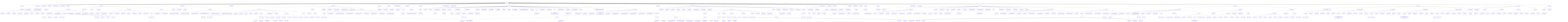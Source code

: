 flowchart TB
classDef dir fill:#eef,stroke:#99c,stroke-width:1px;
d__["vTOC/"]:::dir
d__codex[".codex/"]:::dir
d__codex_commands["commands/"]:::dir
f__codex_commands_analyze_md["analyze.md"]
f__codex_commands_checklist_md["checklist.md"]
f__codex_commands_clarify_md["clarify.md"]
f__codex_commands_constitution_md["constitution.md"]
f__codex_commands_implement_md["implement.md"]
f__codex_commands_plan_md["plan.md"]
f__codex_commands_specify_md["specify.md"]
f__codex_commands_tasks_md["tasks.md"]
d__devcontainer[".devcontainer/"]:::dir
f__devcontainer_devcontainer_json["devcontainer.json"]
f__devcontainer_docker_compose_devcontainer_yml["docker-compose.devcontainer.yml"]
f__devcontainer_Dockerfile["Dockerfile"]
f__env_example[".env.example"]
f__gitignore[".gitignore"]
f__markmapignore[".markmapignore"]
f__mermaidignore[".mermaidignore"]
d__specify[".specify/"]:::dir
d__specify_templates["templates/"]:::dir
f__specify_templates_agent_file_template_md["agent-file-template.md"]
f__specify_templates_checklist_template_md["checklist-template.md"]
d__specify_templates_commands["commands/"]:::dir
f__specify_templates_commands_analyze_md["analyze.md"]
f__specify_templates_commands_checklist_md["checklist.md"]
f__specify_templates_commands_clarify_md["clarify.md"]
f__specify_templates_commands_constitution_md["constitution.md"]
f__specify_templates_commands_implement_md["implement.md"]
f__specify_templates_commands_plan_md["plan.md"]
f__specify_templates_commands_specify_md["specify.md"]
f__specify_templates_commands_tasks_md["tasks.md"]
f__specify_templates_plan_template_md["plan-template.md"]
f__specify_templates_spec_template_md["spec-template.md"]
f__specify_templates_tasks_template_md["tasks-template.md"]
d_agents["agents/"]:::dir
f_agents___init___py["__init__.py"]
d_agents_config["config/"]:::dir
f_agents_config_agentkit_yml["agentkit.yml"]
d_agents_playbooks["playbooks/"]:::dir
f_agents_playbooks___init___py["__init__.py"]
f_agents_playbooks_timeline_summary_py["timeline_summary.py"]
d_agents_scraper["scraper/"]:::dir
f_agents_scraper___init___py["__init__.py"]
f_agents_scraper_adsb_proxy_py["adsb_proxy.py"]
f_agents_scraper_config_yaml["config.yaml"]
f_agents_scraper_Dockerfile["Dockerfile"]
f_agents_scraper_gps_parser_py["gps_parser.py"]
f_agents_scraper_main_py["main.py"]
f_agents_scraper_requirements_txt["requirements.txt"]
d_agents_tests["tests/"]:::dir
d_agents_tests_data["data/"]:::dir
f_agents_tests_data_sample_nmea_txt["sample_nmea.txt"]
f_agents_tests_test_adsb_proxy_py["test_adsb_proxy.py"]
f_agents_tests_test_gps_parser_py["test_gps_parser.py"]
f_agents_tests_test_timeline_summary_playbook_py["test_timeline_summary_playbook.py"]
d_alembic["alembic/"]:::dir
f_alembic_env_py["env.py"]
f_alembic_script_py_mako["script.py.mako"]
d_alembic_supabase["supabase/"]:::dir
f_alembic_supabase_0001_create_telemetry_tables_sql["0001_create_telemetry_tables.sql"]
d_alembic_versions["versions/"]:::dir
f_alembic_versions_20240120_0001_initial_py["20240120_0001_initial.py"]
f_alembic_versions_20240210_0002_agent_actions_py["20240210_0002_agent_actions.py"]
f_alembic_versions_20240210_0002_station_models_py["20240210_0002_station_models.py"]
f_alembic_versions_20240418_0001_agent_action_context_py["20240418_0001_agent_action_context.py"]
f_alembic_ini["alembic.ini"]
d_backend["backend/"]:::dir
d_backend_app["app/"]:::dir
f_backend_app___init___py["__init__.py"]
f_backend_app_config_py["config.py"]
f_backend_app_db_py["db.py"]
f_backend_app_main_py["main.py"]
f_backend_app_models_py["models.py"]
d_backend_app_routers["routers/"]:::dir
f_backend_app_routers___init___py["__init__.py"]
f_backend_app_routers_agent_actions_py["agent_actions.py"]
f_backend_app_routers_hardware_py["hardware.py"]
d_backend_app_routers_stations["stations/"]:::dir
f_backend_app_routers_stations___init___py["__init__.py"]
f_backend_app_routers_stations_agentkit_py["agentkit.py"]
f_backend_app_routers_stations_dashboard_py["dashboard.py"]
f_backend_app_routers_stations_tasks_py["tasks.py"]
f_backend_app_routers_stations_timeline_py["timeline.py"]
f_backend_app_routers_telemetry_py["telemetry.py"]
f_backend_app_schema_mixins_py["schema_mixins.py"]
f_backend_app_schemas_py["schemas.py"]
d_backend_app_services["services/"]:::dir
f_backend_app_services___init___py["__init__.py"]
f_backend_app_services_agentkit_py["agentkit.py"]
d_backend_app_services_hardware["hardware/"]:::dir
f_backend_app_services_hardware___init___py["__init__.py"]
f_backend_app_services_hardware_manager_py["manager.py"]
f_backend_app_services_supabase_py["supabase.py"]
d_backend_app_utils["utils/"]:::dir
f_backend_app_utils___init___py["__init__.py"]
f_backend_app_utils_stations_py["stations.py"]
d_backend_chatkit["chatkit/"]:::dir
f_backend_chatkit___init___py["__init__.py"]
d_backend_chatkit_actions["actions/"]:::dir
f_backend_chatkit_actions___init___py["__init__.py"]
f_backend_chatkit_actions_hardware_py["hardware.py"]
f_backend_Dockerfile["Dockerfile"]
f_backend_README_md["README.md"]
f_backend_requirements_dev_txt["requirements.dev.txt"]
f_backend_requirements_runtime_txt["requirements.runtime.txt"]
f_backend_requirements_txt["requirements.txt"]
d_backend_tests["tests/"]:::dir
d_backend_tests_stations["stations/"]:::dir
f_backend_tests_stations_test_timeline_py["test_timeline.py"]
f_backend_tests_test_agent_actions_py["test_agent_actions.py"]
f_backend_tests_test_chatkit_hardware_actions_py["test_chatkit_hardware_actions.py"]
f_backend_tests_test_hardware_manager_py["test_hardware_manager.py"]
f_backend_tests_test_hardware_routes_py["test_hardware_routes.py"]
f_backend_tests_test_schemas_py["test_schemas.py"]
f_backend_tests_test_station_agentkit_py["test_station_agentkit.py"]
f_backend_tests_test_station_utils_py["test_station_utils.py"]
f_backend_tests_test_supabase_repository_py["test_supabase_repository.py"]
d_backlog["backlog/"]:::dir
f_backlog_backlog_yaml["backlog.yaml"]
d_codex["codex/"]:::dir
f_codex_backlog_json["backlog.json"]
f_codex_README_md["README.md"]
f_CONTRIBUTING_md["CONTRIBUTING.md"]
d_database["database/"]:::dir
f_database__env_example[".env.example"]
d_database_init["init/"]:::dir
f_database_init_01_init_sh["01-init.sh"]
d_database_migrations["migrations/"]:::dir
f_database_migrations_20240310_0003_extended_telemetry_py["20240310_0003_extended_telemetry.py"]
d_deploy["deploy/"]:::dir
d_deploy_udev["udev/"]:::dir
f_deploy_udev_99_vtoc_rules["99-vtoc.rules"]
f_docker_compose_yml["docker-compose.yml"]
f_docker_stack_yml["docker-stack.yml"]
d_docs["docs/"]:::dir
f_docs_ADSB_md["ADSB.md"]
f_docs_API_md["API.md"]
f_docs_ARCHITECTURE_md["ARCHITECTURE.md"]
f_docs_backlog_md["backlog.md"]
d_docs_branches["branches/"]:::dir
f_docs_branches_live_md["live.md"]
f_docs_branches_main_md["main.md"]
f_docs_branches_prod_md["prod.md"]
f_docs_CHANGELOG_md["CHANGELOG.md"]
d_docs_communications["communications/"]:::dir
f_docs_communications_live_branch_md["live-branch.md"]
d_docs_communications_prod_branch["prod-branch/"]:::dir
f_docs_communications_prod_branch_README_md["README.md"]
f_docs_communications_spec_kit_rollout_md["spec-kit-rollout.md"]
d_docs_deployment["deployment/"]:::dir
f_docs_deployment_raspberry_pi_md["raspberry-pi.md"]
f_docs_DEPLOYMENT_md["DEPLOYMENT.md"]
f_docs_development_md["development.md"]
f_docs_DIAGRAMS_md["DIAGRAMS.md"]
f_docs_GPS_md["GPS.md"]
f_docs_H4M_md["H4M.md"]
f_docs_HARDWARE_md["HARDWARE.md"]
f_docs_IMPLEMENTATION_SUMMARY_md["IMPLEMENTATION_SUMMARY.md"]
f_docs_index_md["index.md"]
d_docs_live["live/"]:::dir
f_docs_live_README_md["README.md"]
f_docs_QUICKSTART_md["QUICKSTART.md"]
f_docs_requirements_txt["requirements.txt"]
d_docs_rfc["rfc/"]:::dir
f_docs_rfc_RFC_000X_hw_onboarding_md["RFC-000X-hw-onboarding.md"]
f_docs_secret_management_md["secret-management.md"]
f_docs_SETUP_md["SETUP.md"]
f_docs_spec_kit_migration_md["spec-kit-migration.md"]
d_docs_tasks["tasks/"]:::dir
f_docs_tasks_bot_integrations_md["bot-integrations.md"]
f_docs_tasks_mcp_integration_md["mcp-integration.md"]
f_docs_tasks_README_md["README.md"]
f_docs_TELEMETRY_CONNECTORS_md["TELEMETRY_CONNECTORS.md"]
d_docs_workflows["workflows/"]:::dir
f_docs_workflows_build_image_live_md["build-image-live.md"]
f_docs_workflows_main_discussion_summary_md["main-discussion-summary.md"]
f_docs_workflows_prod_to_live_md["prod-to-live.md"]
f_docs_workflows_project_backlog_plan_md["project-backlog-plan.md"]
f_docs_workflows_project_done_discussion_md["project-done-discussion.md"]
f_docs_workflows_project_ready_execute_md["project-ready-execute.md"]
f_docs_workflows_publish_containers_md["publish-containers.md"]
f_docs_workflows_spec_kit_integration_md["spec-kit-integration.md"]
f_fly_toml["fly.toml"]
d_frontend["frontend/"]:::dir
f_frontend__env_example[".env.example"]
f_frontend__eslintrc_cjs[".eslintrc.cjs"]
f_frontend_Dockerfile["Dockerfile"]
f_frontend_index_html["index.html"]
f_frontend_nginx_conf["nginx.conf"]
f_frontend_package_json["package.json"]
f_frontend_playwright_config_ts["playwright.config.ts"]
f_frontend_pnpm_lock_yaml["pnpm-lock.yaml"]
f_frontend_README_md["README.md"]
d_frontend_src["src/"]:::dir
d_frontend_src_components["components/"]:::dir
d_frontend_src_components_chatkit["chatkit/"]:::dir
f_frontend_src_components_chatkit_ChatKitWidget_test_tsx["ChatKitWidget.test.tsx"]
f_frontend_src_components_chatkit_ChatKitWidget_tsx["ChatKitWidget.tsx"]
d_frontend_src_components_setup["setup/"]:::dir
f_frontend_src_components_setup_SetupWizard_tsx["SetupWizard.tsx"]
d_frontend_src_components_telemetry["telemetry/"]:::dir
d_frontend_src_components_telemetry___snapshots__["__snapshots__/"]:::dir
f_frontend_src_components_telemetry_MockTelemetryOverlay_tsx["MockTelemetryOverlay.tsx"]
f_frontend_src_components_telemetry_StationTimelinePanel_test_tsx["StationTimelinePanel.test.tsx"]
f_frontend_src_components_telemetry_StationTimelinePanel_tsx["StationTimelinePanel.tsx"]
d_frontend_src_features["features/"]:::dir
d_frontend_src_features_setup["setup/"]:::dir
f_frontend_src_features_setup_SetupWizard_test_tsx["SetupWizard.test.tsx"]
f_frontend_src_features_setup_SetupWizard_tsx["SetupWizard.tsx"]
f_frontend_src_features_setup_types_ts["types.ts"]
d_frontend_src_lib["lib/"]:::dir
d_frontend_src_lib_chatkit["chatkit/"]:::dir
f_frontend_src_lib_chatkit_client_test_ts["client.test.ts"]
f_frontend_src_lib_chatkit_client_ts["client.ts"]
f_frontend_src_main_tsx["main.tsx"]
d_frontend_src_pages["pages/"]:::dir
f_frontend_src_pages_App_tsx["App.tsx"]
f_frontend_src_pages_Map_test_tsx["Map.test.tsx"]
f_frontend_src_pages_Map_tsx["Map.tsx"]
d_frontend_src_pages_stations["stations/"]:::dir
f_frontend_src_pages_stations_TOCS1_tsx["TOCS1.tsx"]
f_frontend_src_pages_stations_TOCS2_tsx["TOCS2.tsx"]
f_frontend_src_pages_stations_TOCS3_tsx["TOCS3.tsx"]
f_frontend_src_pages_stations_TOCS4_tsx["TOCS4.tsx"]
f_frontend_src_router_tsx["router.tsx"]
d_frontend_src_services["services/"]:::dir
f_frontend_src_services_agentActions_ts["agentActions.ts"]
f_frontend_src_services_api_timeline_test_tsx["api.timeline.test.tsx"]
f_frontend_src_services_api_ts["api.ts"]
f_frontend_src_styles_css["styles.css"]
f_frontend_src_vite_env_d_ts["vite-env.d.ts"]
d_frontend_tests["tests/"]:::dir
f_frontend_tests_assistant_spec_ts["assistant.spec.ts"]
f_frontend_tests_setup_wizard_spec_ts["setup-wizard.spec.ts"]
f_frontend_tsconfig_json["tsconfig.json"]
f_frontend_tsconfig_node_json["tsconfig.node.json"]
f_frontend_vite_config_ts["vite.config.ts"]
f_frontend_vitest_config_ts["vitest.config.ts"]
d_infrastructure["infrastructure/"]:::dir
d_infrastructure_ansible["ansible/"]:::dir
f_infrastructure_ansible_inventory_ini["inventory.ini"]
d_infrastructure_ansible_playbooks["playbooks/"]:::dir
f_infrastructure_ansible_playbooks_deploy_yml["deploy.yml"]
d_infrastructure_ansible_vars["vars/"]:::dir
f_infrastructure_ansible_vars_defaults_yml["defaults.yml"]
f_infrastructure_README_infra_md["README-infra.md"]
f_infrastructure_README_md["README.md"]
d_infrastructure_terraform["terraform/"]:::dir
f_infrastructure_terraform_main_tf["main.tf"]
f_infrastructure_terraform_outputs_tf["outputs.tf"]
f_infrastructure_terraform_secrets_tf["secrets.tf"]
f_infrastructure_terraform_supabase_tf["supabase.tf"]
f_infrastructure_terraform_terraform_tfvars_example["terraform.tfvars.example"]
f_infrastructure_terraform_variables_tf["variables.tf"]
f_infrastructure_terraform_tfvars_example["terraform.tfvars.example"]
f_LICENSE["LICENSE"]
f_Makefile["Makefile"]
d_mermaid["mermaid/"]:::dir
f_mermaid_bpmnish_mmd["bpmnish.mmd"]
f_mermaid_ci_sequence_mmd["ci-sequence.mmd"]
f_mermaid_er_mmd["er.mmd"]
f_mkdocs_yml["mkdocs.yml"]
f_mypy_ini["mypy.ini"]
d_n8n["n8n/"]:::dir
d_n8n_workflows["workflows/"]:::dir
f_n8n_workflows_operations_monitor_json["operations_monitor.json"]
f_n8n_workflows_security_alert_handler_json["security_alert_handler.json"]
d_pages["pages/"]:::dir
f_pages_README_md["README.md"]
f_README_dev_md["README.dev.md"]
f_README_md["README.md"]
d_scripts["scripts/"]:::dir
f_scripts___init___py["__init__.py"]
d_scripts_automation["automation/"]:::dir
f_scripts_automation___init___py["__init__.py"]
f_scripts_automation_backlog_plan_py["backlog_plan.py"]
f_scripts_automation_backlog_py["backlog.py"]
f_scripts_automation_codex_pr_review_py["codex_pr_review.py"]
f_scripts_automation_commit_summary_py["commit_summary.py"]
f_scripts_automation_local_bootstrap_py["local_bootstrap.py"]
f_scripts_automation_protect_main_branch_sh["protect-main-branch.sh"]
f_scripts_automation_spec_tasks_py["spec_tasks.py"]
d_scripts_bootstrap["bootstrap/"]:::dir
f_scripts_bootstrap___init___py["__init__.py"]
f_scripts_bootstrap_cloud_py["cloud.py"]
f_scripts_bootstrap_local_py["local.py"]
f_scripts_bootstrap_cli_py["bootstrap_cli.py"]
d_scripts_defaults["defaults/"]:::dir
f_scripts_defaults_config_bundle_local_json["config_bundle.local.json"]
f_scripts_dev_shell_sh["dev_shell.sh"]
d_scripts_examples["examples/"]:::dir
f_scripts_examples_container_json["container.json"]
f_scripts_fly_deploy_sh["fly_deploy.sh"]
f_scripts_generate_markmap_mjs["generate-markmap.mjs"]
f_scripts_generate_mermaid_mjs["generate-mermaid.mjs"]
f_scripts_inputs_schema_json["inputs.schema.json"]
d_scripts_lib["lib/"]:::dir
f_scripts_lib_config_validator_py["config_validator.py"]
f_scripts_lib_prereqs_sh["prereqs.sh"]
f_scripts_setup_cloud_sh["setup_cloud.sh"]
f_scripts_setup_container_sh["setup_container.sh"]
f_scripts_setup_local_sh["setup_local.sh"]
f_scripts_setup_pi_sh["setup_pi.sh"]
f_scripts_setup_sh["setup.sh"]
d_scripts_spec_kit["spec_kit/"]:::dir
f_scripts_spec_kit_check_prerequisites_ps1["check-prerequisites.ps1"]
f_scripts_spec_kit_check_prerequisites_sh["check-prerequisites.sh"]
f_scripts_spec_kit_common_ps1["common.ps1"]
f_scripts_spec_kit_common_sh["common.sh"]
f_scripts_spec_kit_create_new_feature_ps1["create-new-feature.ps1"]
f_scripts_spec_kit_create_new_feature_sh["create-new-feature.sh"]
f_scripts_spec_kit_setup_plan_ps1["setup-plan.ps1"]
f_scripts_spec_kit_setup_plan_sh["setup-plan.sh"]
f_scripts_spec_kit_update_agent_context_ps1["update-agent-context.ps1"]
f_scripts_spec_kit_update_agent_context_sh["update-agent-context.sh"]
d_scripts_tests["tests/"]:::dir
f_scripts_tests___init___py["__init__.py"]
d_scripts_tests_golden["golden/"]:::dir
d_scripts_tests_golden_cloud["cloud/"]:::dir
f_scripts_tests_golden_cloud_group_vars_all_yml["group_vars_all.yml"]
f_scripts_tests_golden_cloud_inventory_ini["inventory.ini"]
f_scripts_tests_golden_cloud_main_tf["main.tf"]
f_scripts_tests_golden_cloud_outputs_tf["outputs.tf"]
f_scripts_tests_golden_cloud_playbook_yml["playbook.yml"]
f_scripts_tests_golden_cloud_variables_tf["variables.tf"]
f_scripts_tests_test_bootstrap_cli_spec_py["test_bootstrap_cli_spec.py"]
f_scripts_tests_test_cloud_generator_py["test_cloud_generator.py"]
f_scripts_tests_test_config_validator_py["test_config_validator.py"]
f_scripts_tests_test_local_bootstrap_py["test_local_bootstrap.py"]
f_scripts_tests_test_setup_pi_py["test_setup_pi.py"]
d_services["services/"]:::dir
d_services_adsb_ingest["adsb-ingest/"]:::dir
d_services_adsb_ingest_adsb_proxy["adsb_proxy/"]:::dir
f_services_adsb_ingest_adsb_proxy___init___py["__init__.py"]
f_services_adsb_ingest_adsb_proxy_config_py["config.py"]
f_services_adsb_ingest_adsb_proxy_main_py["main.py"]
f_services_adsb_ingest_adsb_proxy_proxy_py["proxy.py"]
f_services_adsb_ingest_docker_compose_override_yml["docker-compose.override.yml"]
f_services_adsb_ingest_Dockerfile["Dockerfile"]
f_services_adsb_ingest_README_md["README.md"]
f_services_adsb_ingest_requirements_txt["requirements.txt"]
d_services_adsb_ingest_scripts["scripts/"]:::dir
f_services_adsb_ingest_scripts_configure_readsb_py["configure_readsb.py"]
d_services_adsb_ingest_templates["templates/"]:::dir
f_services_adsb_ingest_templates_dump1090_conf_template["dump1090.conf.template"]
f_services_adsb_ingest_templates_readsb_conf_template["readsb.conf.template"]
d_services_adsb_ingest_tests["tests/"]:::dir
f_services_adsb_ingest_tests___init___py["__init__.py"]
f_services_adsb_ingest_tests_conftest_py["conftest.py"]
d_services_adsb_ingest_tests_data["data/"]:::dir
f_services_adsb_ingest_tests_data_sample_aircraft_json["sample_aircraft.json"]
f_services_adsb_ingest_tests_test_configure_readsb_py["test_configure_readsb.py"]
f_services_adsb_ingest_tests_test_proxy_py["test_proxy.py"]
d_services_gps_ingest["gps-ingest/"]:::dir
f_services_gps_ingest_Dockerfile["Dockerfile"]
d_services_gps_ingest_gps_ingest["gps_ingest/"]:::dir
f_services_gps_ingest_gps_ingest___init___py["__init__.py"]
f_services_gps_ingest_gps_ingest___main___py["__main__.py"]
f_services_gps_ingest_gps_ingest_config_py["config.py"]
f_services_gps_ingest_gps_ingest_parser_py["parser.py"]
f_services_gps_ingest_gps_ingest_service_py["service.py"]
f_services_gps_ingest_pyproject_toml["pyproject.toml"]
f_services_gps_ingest_README_md["README.md"]
d_services_gps_ingest_tests["tests/"]:::dir
f_services_gps_ingest_tests_test_parser_py["test_parser.py"]
f_services_gps_ingest_tests_test_retry_py["test_retry.py"]
d_services_h4m_bridge["h4m-bridge/"]:::dir
d_services_h4m_bridge_h4m_bridge["h4m_bridge/"]:::dir
f_services_h4m_bridge_h4m_bridge___init___py["__init__.py"]
f_services_h4m_bridge_h4m_bridge_bridge_py["bridge.py"]
f_services_h4m_bridge_h4m_bridge_cli_py["cli.py"]
f_services_h4m_bridge_h4m_bridge_client_py["client.py"]
f_services_h4m_bridge_h4m_bridge_dedup_py["dedup.py"]
f_services_h4m_bridge_h4m_bridge_scanner_py["scanner.py"]
f_services_h4m_bridge_README_md["README.md"]
d_services_h4m_bridge_tests["tests/"]:::dir
f_services_h4m_bridge_tests_conftest_py["conftest.py"]
f_services_h4m_bridge_tests_test_bridge_py["test_bridge.py"]
f_services_h4m_bridge_tests_test_scanner_py["test_scanner.py"]
d_specs["specs/"]:::dir
d_specs_001_bot_integrations_shared["001-bot-integrations-shared/"]:::dir
d_specs_001_bot_integrations_shared_contracts["contracts/"]:::dir
f_specs_001_bot_integrations_shared_contracts_shared_runtime_md["shared-runtime.md"]
f_specs_001_bot_integrations_shared_plan_md["plan.md"]
f_specs_001_bot_integrations_shared_quickstart_md["quickstart.md"]
f_specs_001_bot_integrations_shared_research_md["research.md"]
f_specs_001_bot_integrations_shared_spec_md["spec.md"]
f_specs_001_bot_integrations_shared_tasks_md["tasks.md"]
d_specs_002_bot_telegram["002-bot-telegram/"]:::dir
d_specs_002_bot_telegram_contracts["contracts/"]:::dir
f_specs_002_bot_telegram_contracts_telegram_command_contract_md["telegram-command-contract.md"]
f_specs_002_bot_telegram_plan_md["plan.md"]
f_specs_002_bot_telegram_quickstart_md["quickstart.md"]
f_specs_002_bot_telegram_research_md["research.md"]
f_specs_002_bot_telegram_spec_md["spec.md"]
f_specs_002_bot_telegram_tasks_md["tasks.md"]
d_specs_003_bot_slack["003-bot-slack/"]:::dir
d_specs_003_bot_slack_contracts["contracts/"]:::dir
f_specs_003_bot_slack_contracts_slack_events_contract_md["slack-events-contract.md"]
f_specs_003_bot_slack_plan_md["plan.md"]
f_specs_003_bot_slack_quickstart_md["quickstart.md"]
f_specs_003_bot_slack_research_md["research.md"]
f_specs_003_bot_slack_spec_md["spec.md"]
f_specs_003_bot_slack_tasks_md["tasks.md"]
d_specs_004_bot_discord["004-bot-discord/"]:::dir
d_specs_004_bot_discord_contracts["contracts/"]:::dir
f_specs_004_bot_discord_contracts_discord_command_contract_md["discord-command-contract.md"]
f_specs_004_bot_discord_plan_md["plan.md"]
f_specs_004_bot_discord_quickstart_md["quickstart.md"]
f_specs_004_bot_discord_research_md["research.md"]
f_specs_004_bot_discord_spec_md["spec.md"]
f_specs_004_bot_discord_tasks_md["tasks.md"]
d_specs_005_bot_docs_qa_rollout["005-bot-docs-qa-rollout/"]:::dir
d_specs_005_bot_docs_qa_rollout_contracts["contracts/"]:::dir
f__005_bot_docs_qa_rollout_contracts_rollout_checklist_contract_md["rollout-checklist-contract.md"]
f_specs_005_bot_docs_qa_rollout_plan_md["plan.md"]
f_specs_005_bot_docs_qa_rollout_quickstart_md["quickstart.md"]
f_specs_005_bot_docs_qa_rollout_research_md["research.md"]
f_specs_005_bot_docs_qa_rollout_spec_md["spec.md"]
f_specs_005_bot_docs_qa_rollout_tasks_md["tasks.md"]
d_specs_bot_integrations["bot-integrations/"]:::dir
f_specs_bot_integrations_tasks_md["tasks.md"]
d_stations["stations/"]:::dir
f_stations_README_md["README.md"]
d_stations_TOC_S1["TOC-S1/"]:::dir
f_stations_TOC_S1_onboard_sh["onboard.sh"]
f_stations_TOC_S1_README_md["README.md"]
f_stations_TOC_S1_seed_py["seed.py"]
d_stations_TOC_S2["TOC-S2/"]:::dir
f_stations_TOC_S2_onboard_sh["onboard.sh"]
f_stations_TOC_S2_README_md["README.md"]
f_stations_TOC_S2_seed_py["seed.py"]
d_stations_TOC_S3["TOC-S3/"]:::dir
f_stations_TOC_S3_onboard_sh["onboard.sh"]
f_stations_TOC_S3_README_md["README.md"]
f_stations_TOC_S3_seed_py["seed.py"]
d_stations_TOC_S4["TOC-S4/"]:::dir
f_stations_TOC_S4_onboard_sh["onboard.sh"]
f_stations_TOC_S4_README_md["README.md"]
f_stations_TOC_S4_seed_py["seed.py"]
d_traefik["traefik/"]:::dir
d_traefik_dynamic["dynamic/"]:::dir
f_traefik_dynamic_middlewares_yml["middlewares.yml"]
f_traefik_traefik_yml["traefik.yml"]
d__ --> d__codex
d__codex --> d__codex_commands
d__codex_commands --> f__codex_commands_analyze_md
d__codex_commands --> f__codex_commands_checklist_md
d__codex_commands --> f__codex_commands_clarify_md
d__codex_commands --> f__codex_commands_constitution_md
d__codex_commands --> f__codex_commands_implement_md
d__codex_commands --> f__codex_commands_plan_md
d__codex_commands --> f__codex_commands_specify_md
d__codex_commands --> f__codex_commands_tasks_md
d__ --> d__devcontainer
d__devcontainer --> f__devcontainer_devcontainer_json
d__devcontainer --> f__devcontainer_docker_compose_devcontainer_yml
d__devcontainer --> f__devcontainer_Dockerfile
d__ --> f__env_example
d__ --> f__gitignore
d__ --> f__markmapignore
d__ --> f__mermaidignore
d__ --> d__specify
d__specify --> d__specify_templates
d__specify_templates --> f__specify_templates_agent_file_template_md
d__specify_templates --> f__specify_templates_checklist_template_md
d__specify_templates --> d__specify_templates_commands
d__specify_templates_commands --> f__specify_templates_commands_analyze_md
d__specify_templates_commands --> f__specify_templates_commands_checklist_md
d__specify_templates_commands --> f__specify_templates_commands_clarify_md
d__specify_templates_commands --> f__specify_templates_commands_constitution_md
d__specify_templates_commands --> f__specify_templates_commands_implement_md
d__specify_templates_commands --> f__specify_templates_commands_plan_md
d__specify_templates_commands --> f__specify_templates_commands_specify_md
d__specify_templates_commands --> f__specify_templates_commands_tasks_md
d__specify_templates --> f__specify_templates_plan_template_md
d__specify_templates --> f__specify_templates_spec_template_md
d__specify_templates --> f__specify_templates_tasks_template_md
d__ --> d_agents
d_agents --> f_agents___init___py
d_agents --> d_agents_config
d_agents_config --> f_agents_config_agentkit_yml
d_agents --> d_agents_playbooks
d_agents_playbooks --> f_agents_playbooks___init___py
d_agents_playbooks --> f_agents_playbooks_timeline_summary_py
d_agents --> d_agents_scraper
d_agents_scraper --> f_agents_scraper___init___py
d_agents_scraper --> f_agents_scraper_adsb_proxy_py
d_agents_scraper --> f_agents_scraper_config_yaml
d_agents_scraper --> f_agents_scraper_Dockerfile
d_agents_scraper --> f_agents_scraper_gps_parser_py
d_agents_scraper --> f_agents_scraper_main_py
d_agents_scraper --> f_agents_scraper_requirements_txt
d_agents --> d_agents_tests
d_agents_tests --> d_agents_tests_data
d_agents_tests_data --> f_agents_tests_data_sample_nmea_txt
d_agents_tests --> f_agents_tests_test_adsb_proxy_py
d_agents_tests --> f_agents_tests_test_gps_parser_py
d_agents_tests --> f_agents_tests_test_timeline_summary_playbook_py
d__ --> d_alembic
d_alembic --> f_alembic_env_py
d_alembic --> f_alembic_script_py_mako
d_alembic --> d_alembic_supabase
d_alembic_supabase --> f_alembic_supabase_0001_create_telemetry_tables_sql
d_alembic --> d_alembic_versions
d_alembic_versions --> f_alembic_versions_20240120_0001_initial_py
d_alembic_versions --> f_alembic_versions_20240210_0002_agent_actions_py
d_alembic_versions --> f_alembic_versions_20240210_0002_station_models_py
d_alembic_versions --> f_alembic_versions_20240418_0001_agent_action_context_py
d__ --> f_alembic_ini
d__ --> d_backend
d_backend --> d_backend_app
d_backend_app --> f_backend_app___init___py
d_backend_app --> f_backend_app_config_py
d_backend_app --> f_backend_app_db_py
d_backend_app --> f_backend_app_main_py
d_backend_app --> f_backend_app_models_py
d_backend_app --> d_backend_app_routers
d_backend_app_routers --> f_backend_app_routers___init___py
d_backend_app_routers --> f_backend_app_routers_agent_actions_py
d_backend_app_routers --> f_backend_app_routers_hardware_py
d_backend_app_routers --> d_backend_app_routers_stations
d_backend_app_routers_stations --> f_backend_app_routers_stations___init___py
d_backend_app_routers_stations --> f_backend_app_routers_stations_agentkit_py
d_backend_app_routers_stations --> f_backend_app_routers_stations_dashboard_py
d_backend_app_routers_stations --> f_backend_app_routers_stations_tasks_py
d_backend_app_routers_stations --> f_backend_app_routers_stations_timeline_py
d_backend_app_routers --> f_backend_app_routers_telemetry_py
d_backend_app --> f_backend_app_schema_mixins_py
d_backend_app --> f_backend_app_schemas_py
d_backend_app --> d_backend_app_services
d_backend_app_services --> f_backend_app_services___init___py
d_backend_app_services --> f_backend_app_services_agentkit_py
d_backend_app_services --> d_backend_app_services_hardware
d_backend_app_services_hardware --> f_backend_app_services_hardware___init___py
d_backend_app_services_hardware --> f_backend_app_services_hardware_manager_py
d_backend_app_services --> f_backend_app_services_supabase_py
d_backend_app --> d_backend_app_utils
d_backend_app_utils --> f_backend_app_utils___init___py
d_backend_app_utils --> f_backend_app_utils_stations_py
d_backend --> d_backend_chatkit
d_backend_chatkit --> f_backend_chatkit___init___py
d_backend_chatkit --> d_backend_chatkit_actions
d_backend_chatkit_actions --> f_backend_chatkit_actions___init___py
d_backend_chatkit_actions --> f_backend_chatkit_actions_hardware_py
d_backend --> f_backend_Dockerfile
d_backend --> f_backend_README_md
d_backend --> f_backend_requirements_dev_txt
d_backend --> f_backend_requirements_runtime_txt
d_backend --> f_backend_requirements_txt
d_backend --> d_backend_tests
d_backend_tests --> d_backend_tests_stations
d_backend_tests_stations --> f_backend_tests_stations_test_timeline_py
d_backend_tests --> f_backend_tests_test_agent_actions_py
d_backend_tests --> f_backend_tests_test_chatkit_hardware_actions_py
d_backend_tests --> f_backend_tests_test_hardware_manager_py
d_backend_tests --> f_backend_tests_test_hardware_routes_py
d_backend_tests --> f_backend_tests_test_schemas_py
d_backend_tests --> f_backend_tests_test_station_agentkit_py
d_backend_tests --> f_backend_tests_test_station_utils_py
d_backend_tests --> f_backend_tests_test_supabase_repository_py
d__ --> d_backlog
d_backlog --> f_backlog_backlog_yaml
d__ --> d_codex
d_codex --> f_codex_backlog_json
d_codex --> f_codex_README_md
d__ --> f_CONTRIBUTING_md
d__ --> d_database
d_database --> f_database__env_example
d_database --> d_database_init
d_database_init --> f_database_init_01_init_sh
d_database --> d_database_migrations
d_database_migrations --> f_database_migrations_20240310_0003_extended_telemetry_py
d__ --> d_deploy
d_deploy --> d_deploy_udev
d_deploy_udev --> f_deploy_udev_99_vtoc_rules
d__ --> f_docker_compose_yml
d__ --> f_docker_stack_yml
d__ --> d_docs
d_docs --> f_docs_ADSB_md
d_docs --> f_docs_API_md
d_docs --> f_docs_ARCHITECTURE_md
d_docs --> f_docs_backlog_md
d_docs --> d_docs_branches
d_docs_branches --> f_docs_branches_live_md
d_docs_branches --> f_docs_branches_main_md
d_docs_branches --> f_docs_branches_prod_md
d_docs --> f_docs_CHANGELOG_md
d_docs --> d_docs_communications
d_docs_communications --> f_docs_communications_live_branch_md
d_docs_communications --> d_docs_communications_prod_branch
d_docs_communications_prod_branch --> f_docs_communications_prod_branch_README_md
d_docs_communications --> f_docs_communications_spec_kit_rollout_md
d_docs --> d_docs_deployment
d_docs_deployment --> f_docs_deployment_raspberry_pi_md
d_docs --> f_docs_DEPLOYMENT_md
d_docs --> f_docs_development_md
d_docs --> f_docs_DIAGRAMS_md
d_docs --> f_docs_GPS_md
d_docs --> f_docs_H4M_md
d_docs --> f_docs_HARDWARE_md
d_docs --> f_docs_IMPLEMENTATION_SUMMARY_md
d_docs --> f_docs_index_md
d_docs --> d_docs_live
d_docs_live --> f_docs_live_README_md
d_docs --> f_docs_QUICKSTART_md
d_docs --> f_docs_requirements_txt
d_docs --> d_docs_rfc
d_docs_rfc --> f_docs_rfc_RFC_000X_hw_onboarding_md
d_docs --> f_docs_secret_management_md
d_docs --> f_docs_SETUP_md
d_docs --> f_docs_spec_kit_migration_md
d_docs --> d_docs_tasks
d_docs_tasks --> f_docs_tasks_bot_integrations_md
d_docs_tasks --> f_docs_tasks_mcp_integration_md
d_docs_tasks --> f_docs_tasks_README_md
d_docs --> f_docs_TELEMETRY_CONNECTORS_md
d_docs --> d_docs_workflows
d_docs_workflows --> f_docs_workflows_build_image_live_md
d_docs_workflows --> f_docs_workflows_main_discussion_summary_md
d_docs_workflows --> f_docs_workflows_prod_to_live_md
d_docs_workflows --> f_docs_workflows_project_backlog_plan_md
d_docs_workflows --> f_docs_workflows_project_done_discussion_md
d_docs_workflows --> f_docs_workflows_project_ready_execute_md
d_docs_workflows --> f_docs_workflows_publish_containers_md
d_docs_workflows --> f_docs_workflows_spec_kit_integration_md
d__ --> f_fly_toml
d__ --> d_frontend
d_frontend --> f_frontend__env_example
d_frontend --> f_frontend__eslintrc_cjs
d_frontend --> f_frontend_Dockerfile
d_frontend --> f_frontend_index_html
d_frontend --> f_frontend_nginx_conf
d_frontend --> f_frontend_package_json
d_frontend --> f_frontend_playwright_config_ts
d_frontend --> f_frontend_pnpm_lock_yaml
d_frontend --> f_frontend_README_md
d_frontend --> d_frontend_src
d_frontend_src --> d_frontend_src_components
d_frontend_src_components --> d_frontend_src_components_chatkit
d_frontend_src_components_chatkit --> f_frontend_src_components_chatkit_ChatKitWidget_test_tsx
d_frontend_src_components_chatkit --> f_frontend_src_components_chatkit_ChatKitWidget_tsx
d_frontend_src_components --> d_frontend_src_components_setup
d_frontend_src_components_setup --> f_frontend_src_components_setup_SetupWizard_tsx
d_frontend_src_components --> d_frontend_src_components_telemetry
d_frontend_src_components_telemetry --> d_frontend_src_components_telemetry___snapshots__
d_frontend_src_components_telemetry --> f_frontend_src_components_telemetry_MockTelemetryOverlay_tsx
d_frontend_src_components_telemetry --> f_frontend_src_components_telemetry_StationTimelinePanel_test_tsx
d_frontend_src_components_telemetry --> f_frontend_src_components_telemetry_StationTimelinePanel_tsx
d_frontend_src --> d_frontend_src_features
d_frontend_src_features --> d_frontend_src_features_setup
d_frontend_src_features_setup --> f_frontend_src_features_setup_SetupWizard_test_tsx
d_frontend_src_features_setup --> f_frontend_src_features_setup_SetupWizard_tsx
d_frontend_src_features_setup --> f_frontend_src_features_setup_types_ts
d_frontend_src --> d_frontend_src_lib
d_frontend_src_lib --> d_frontend_src_lib_chatkit
d_frontend_src_lib_chatkit --> f_frontend_src_lib_chatkit_client_test_ts
d_frontend_src_lib_chatkit --> f_frontend_src_lib_chatkit_client_ts
d_frontend_src --> f_frontend_src_main_tsx
d_frontend_src --> d_frontend_src_pages
d_frontend_src_pages --> f_frontend_src_pages_App_tsx
d_frontend_src_pages --> f_frontend_src_pages_Map_test_tsx
d_frontend_src_pages --> f_frontend_src_pages_Map_tsx
d_frontend_src_pages --> d_frontend_src_pages_stations
d_frontend_src_pages_stations --> f_frontend_src_pages_stations_TOCS1_tsx
d_frontend_src_pages_stations --> f_frontend_src_pages_stations_TOCS2_tsx
d_frontend_src_pages_stations --> f_frontend_src_pages_stations_TOCS3_tsx
d_frontend_src_pages_stations --> f_frontend_src_pages_stations_TOCS4_tsx
d_frontend_src --> f_frontend_src_router_tsx
d_frontend_src --> d_frontend_src_services
d_frontend_src_services --> f_frontend_src_services_agentActions_ts
d_frontend_src_services --> f_frontend_src_services_api_timeline_test_tsx
d_frontend_src_services --> f_frontend_src_services_api_ts
d_frontend_src --> f_frontend_src_styles_css
d_frontend_src --> f_frontend_src_vite_env_d_ts
d_frontend --> d_frontend_tests
d_frontend_tests --> f_frontend_tests_assistant_spec_ts
d_frontend_tests --> f_frontend_tests_setup_wizard_spec_ts
d_frontend --> f_frontend_tsconfig_json
d_frontend --> f_frontend_tsconfig_node_json
d_frontend --> f_frontend_vite_config_ts
d_frontend --> f_frontend_vitest_config_ts
d__ --> d_infrastructure
d_infrastructure --> d_infrastructure_ansible
d_infrastructure_ansible --> f_infrastructure_ansible_inventory_ini
d_infrastructure_ansible --> d_infrastructure_ansible_playbooks
d_infrastructure_ansible_playbooks --> f_infrastructure_ansible_playbooks_deploy_yml
d_infrastructure_ansible --> d_infrastructure_ansible_vars
d_infrastructure_ansible_vars --> f_infrastructure_ansible_vars_defaults_yml
d_infrastructure --> f_infrastructure_README_infra_md
d_infrastructure --> f_infrastructure_README_md
d_infrastructure --> d_infrastructure_terraform
d_infrastructure_terraform --> f_infrastructure_terraform_main_tf
d_infrastructure_terraform --> f_infrastructure_terraform_outputs_tf
d_infrastructure_terraform --> f_infrastructure_terraform_secrets_tf
d_infrastructure_terraform --> f_infrastructure_terraform_supabase_tf
d_infrastructure_terraform --> f_infrastructure_terraform_terraform_tfvars_example
d_infrastructure_terraform --> f_infrastructure_terraform_variables_tf
d_infrastructure --> f_infrastructure_terraform_tfvars_example
d__ --> f_LICENSE
d__ --> f_Makefile
d__ --> d_mermaid
d_mermaid --> f_mermaid_bpmnish_mmd
d_mermaid --> f_mermaid_ci_sequence_mmd
d_mermaid --> f_mermaid_er_mmd
d__ --> f_mkdocs_yml
d__ --> f_mypy_ini
d__ --> d_n8n
d_n8n --> d_n8n_workflows
d_n8n_workflows --> f_n8n_workflows_operations_monitor_json
d_n8n_workflows --> f_n8n_workflows_security_alert_handler_json
d__ --> d_pages
d_pages --> f_pages_README_md
d__ --> f_README_dev_md
d__ --> f_README_md
d__ --> d_scripts
d_scripts --> f_scripts___init___py
d_scripts --> d_scripts_automation
d_scripts_automation --> f_scripts_automation___init___py
d_scripts_automation --> f_scripts_automation_backlog_plan_py
d_scripts_automation --> f_scripts_automation_backlog_py
d_scripts_automation --> f_scripts_automation_codex_pr_review_py
d_scripts_automation --> f_scripts_automation_commit_summary_py
d_scripts_automation --> f_scripts_automation_local_bootstrap_py
d_scripts_automation --> f_scripts_automation_protect_main_branch_sh
d_scripts_automation --> f_scripts_automation_spec_tasks_py
d_scripts --> d_scripts_bootstrap
d_scripts_bootstrap --> f_scripts_bootstrap___init___py
d_scripts_bootstrap --> f_scripts_bootstrap_cloud_py
d_scripts_bootstrap --> f_scripts_bootstrap_local_py
d_scripts --> f_scripts_bootstrap_cli_py
d_scripts --> d_scripts_defaults
d_scripts_defaults --> f_scripts_defaults_config_bundle_local_json
d_scripts --> f_scripts_dev_shell_sh
d_scripts --> d_scripts_examples
d_scripts_examples --> f_scripts_examples_container_json
d_scripts --> f_scripts_fly_deploy_sh
d_scripts --> f_scripts_generate_markmap_mjs
d_scripts --> f_scripts_generate_mermaid_mjs
d_scripts --> f_scripts_inputs_schema_json
d_scripts --> d_scripts_lib
d_scripts_lib --> f_scripts_lib_config_validator_py
d_scripts_lib --> f_scripts_lib_prereqs_sh
d_scripts --> f_scripts_setup_cloud_sh
d_scripts --> f_scripts_setup_container_sh
d_scripts --> f_scripts_setup_local_sh
d_scripts --> f_scripts_setup_pi_sh
d_scripts --> f_scripts_setup_sh
d_scripts --> d_scripts_spec_kit
d_scripts_spec_kit --> f_scripts_spec_kit_check_prerequisites_ps1
d_scripts_spec_kit --> f_scripts_spec_kit_check_prerequisites_sh
d_scripts_spec_kit --> f_scripts_spec_kit_common_ps1
d_scripts_spec_kit --> f_scripts_spec_kit_common_sh
d_scripts_spec_kit --> f_scripts_spec_kit_create_new_feature_ps1
d_scripts_spec_kit --> f_scripts_spec_kit_create_new_feature_sh
d_scripts_spec_kit --> f_scripts_spec_kit_setup_plan_ps1
d_scripts_spec_kit --> f_scripts_spec_kit_setup_plan_sh
d_scripts_spec_kit --> f_scripts_spec_kit_update_agent_context_ps1
d_scripts_spec_kit --> f_scripts_spec_kit_update_agent_context_sh
d_scripts --> d_scripts_tests
d_scripts_tests --> f_scripts_tests___init___py
d_scripts_tests --> d_scripts_tests_golden
d_scripts_tests_golden --> d_scripts_tests_golden_cloud
d_scripts_tests_golden_cloud --> f_scripts_tests_golden_cloud_group_vars_all_yml
d_scripts_tests_golden_cloud --> f_scripts_tests_golden_cloud_inventory_ini
d_scripts_tests_golden_cloud --> f_scripts_tests_golden_cloud_main_tf
d_scripts_tests_golden_cloud --> f_scripts_tests_golden_cloud_outputs_tf
d_scripts_tests_golden_cloud --> f_scripts_tests_golden_cloud_playbook_yml
d_scripts_tests_golden_cloud --> f_scripts_tests_golden_cloud_variables_tf
d_scripts_tests --> f_scripts_tests_test_bootstrap_cli_spec_py
d_scripts_tests --> f_scripts_tests_test_cloud_generator_py
d_scripts_tests --> f_scripts_tests_test_config_validator_py
d_scripts_tests --> f_scripts_tests_test_local_bootstrap_py
d_scripts_tests --> f_scripts_tests_test_setup_pi_py
d__ --> d_services
d_services --> d_services_adsb_ingest
d_services_adsb_ingest --> d_services_adsb_ingest_adsb_proxy
d_services_adsb_ingest_adsb_proxy --> f_services_adsb_ingest_adsb_proxy___init___py
d_services_adsb_ingest_adsb_proxy --> f_services_adsb_ingest_adsb_proxy_config_py
d_services_adsb_ingest_adsb_proxy --> f_services_adsb_ingest_adsb_proxy_main_py
d_services_adsb_ingest_adsb_proxy --> f_services_adsb_ingest_adsb_proxy_proxy_py
d_services_adsb_ingest --> f_services_adsb_ingest_docker_compose_override_yml
d_services_adsb_ingest --> f_services_adsb_ingest_Dockerfile
d_services_adsb_ingest --> f_services_adsb_ingest_README_md
d_services_adsb_ingest --> f_services_adsb_ingest_requirements_txt
d_services_adsb_ingest --> d_services_adsb_ingest_scripts
d_services_adsb_ingest_scripts --> f_services_adsb_ingest_scripts_configure_readsb_py
d_services_adsb_ingest --> d_services_adsb_ingest_templates
d_services_adsb_ingest_templates --> f_services_adsb_ingest_templates_dump1090_conf_template
d_services_adsb_ingest_templates --> f_services_adsb_ingest_templates_readsb_conf_template
d_services_adsb_ingest --> d_services_adsb_ingest_tests
d_services_adsb_ingest_tests --> f_services_adsb_ingest_tests___init___py
d_services_adsb_ingest_tests --> f_services_adsb_ingest_tests_conftest_py
d_services_adsb_ingest_tests --> d_services_adsb_ingest_tests_data
d_services_adsb_ingest_tests_data --> f_services_adsb_ingest_tests_data_sample_aircraft_json
d_services_adsb_ingest_tests --> f_services_adsb_ingest_tests_test_configure_readsb_py
d_services_adsb_ingest_tests --> f_services_adsb_ingest_tests_test_proxy_py
d_services --> d_services_gps_ingest
d_services_gps_ingest --> f_services_gps_ingest_Dockerfile
d_services_gps_ingest --> d_services_gps_ingest_gps_ingest
d_services_gps_ingest_gps_ingest --> f_services_gps_ingest_gps_ingest___init___py
d_services_gps_ingest_gps_ingest --> f_services_gps_ingest_gps_ingest___main___py
d_services_gps_ingest_gps_ingest --> f_services_gps_ingest_gps_ingest_config_py
d_services_gps_ingest_gps_ingest --> f_services_gps_ingest_gps_ingest_parser_py
d_services_gps_ingest_gps_ingest --> f_services_gps_ingest_gps_ingest_service_py
d_services_gps_ingest --> f_services_gps_ingest_pyproject_toml
d_services_gps_ingest --> f_services_gps_ingest_README_md
d_services_gps_ingest --> d_services_gps_ingest_tests
d_services_gps_ingest_tests --> f_services_gps_ingest_tests_test_parser_py
d_services_gps_ingest_tests --> f_services_gps_ingest_tests_test_retry_py
d_services --> d_services_h4m_bridge
d_services_h4m_bridge --> d_services_h4m_bridge_h4m_bridge
d_services_h4m_bridge_h4m_bridge --> f_services_h4m_bridge_h4m_bridge___init___py
d_services_h4m_bridge_h4m_bridge --> f_services_h4m_bridge_h4m_bridge_bridge_py
d_services_h4m_bridge_h4m_bridge --> f_services_h4m_bridge_h4m_bridge_cli_py
d_services_h4m_bridge_h4m_bridge --> f_services_h4m_bridge_h4m_bridge_client_py
d_services_h4m_bridge_h4m_bridge --> f_services_h4m_bridge_h4m_bridge_dedup_py
d_services_h4m_bridge_h4m_bridge --> f_services_h4m_bridge_h4m_bridge_scanner_py
d_services_h4m_bridge --> f_services_h4m_bridge_README_md
d_services_h4m_bridge --> d_services_h4m_bridge_tests
d_services_h4m_bridge_tests --> f_services_h4m_bridge_tests_conftest_py
d_services_h4m_bridge_tests --> f_services_h4m_bridge_tests_test_bridge_py
d_services_h4m_bridge_tests --> f_services_h4m_bridge_tests_test_scanner_py
d__ --> d_specs
d_specs --> d_specs_001_bot_integrations_shared
d_specs_001_bot_integrations_shared --> d_specs_001_bot_integrations_shared_contracts
d_specs_001_bot_integrations_shared_contracts --> f_specs_001_bot_integrations_shared_contracts_shared_runtime_md
d_specs_001_bot_integrations_shared --> f_specs_001_bot_integrations_shared_plan_md
d_specs_001_bot_integrations_shared --> f_specs_001_bot_integrations_shared_quickstart_md
d_specs_001_bot_integrations_shared --> f_specs_001_bot_integrations_shared_research_md
d_specs_001_bot_integrations_shared --> f_specs_001_bot_integrations_shared_spec_md
d_specs_001_bot_integrations_shared --> f_specs_001_bot_integrations_shared_tasks_md
d_specs --> d_specs_002_bot_telegram
d_specs_002_bot_telegram --> d_specs_002_bot_telegram_contracts
d_specs_002_bot_telegram_contracts --> f_specs_002_bot_telegram_contracts_telegram_command_contract_md
d_specs_002_bot_telegram --> f_specs_002_bot_telegram_plan_md
d_specs_002_bot_telegram --> f_specs_002_bot_telegram_quickstart_md
d_specs_002_bot_telegram --> f_specs_002_bot_telegram_research_md
d_specs_002_bot_telegram --> f_specs_002_bot_telegram_spec_md
d_specs_002_bot_telegram --> f_specs_002_bot_telegram_tasks_md
d_specs --> d_specs_003_bot_slack
d_specs_003_bot_slack --> d_specs_003_bot_slack_contracts
d_specs_003_bot_slack_contracts --> f_specs_003_bot_slack_contracts_slack_events_contract_md
d_specs_003_bot_slack --> f_specs_003_bot_slack_plan_md
d_specs_003_bot_slack --> f_specs_003_bot_slack_quickstart_md
d_specs_003_bot_slack --> f_specs_003_bot_slack_research_md
d_specs_003_bot_slack --> f_specs_003_bot_slack_spec_md
d_specs_003_bot_slack --> f_specs_003_bot_slack_tasks_md
d_specs --> d_specs_004_bot_discord
d_specs_004_bot_discord --> d_specs_004_bot_discord_contracts
d_specs_004_bot_discord_contracts --> f_specs_004_bot_discord_contracts_discord_command_contract_md
d_specs_004_bot_discord --> f_specs_004_bot_discord_plan_md
d_specs_004_bot_discord --> f_specs_004_bot_discord_quickstart_md
d_specs_004_bot_discord --> f_specs_004_bot_discord_research_md
d_specs_004_bot_discord --> f_specs_004_bot_discord_spec_md
d_specs_004_bot_discord --> f_specs_004_bot_discord_tasks_md
d_specs --> d_specs_005_bot_docs_qa_rollout
d_specs_005_bot_docs_qa_rollout --> d_specs_005_bot_docs_qa_rollout_contracts
d_specs_005_bot_docs_qa_rollout_contracts --> f__005_bot_docs_qa_rollout_contracts_rollout_checklist_contract_md
d_specs_005_bot_docs_qa_rollout --> f_specs_005_bot_docs_qa_rollout_plan_md
d_specs_005_bot_docs_qa_rollout --> f_specs_005_bot_docs_qa_rollout_quickstart_md
d_specs_005_bot_docs_qa_rollout --> f_specs_005_bot_docs_qa_rollout_research_md
d_specs_005_bot_docs_qa_rollout --> f_specs_005_bot_docs_qa_rollout_spec_md
d_specs_005_bot_docs_qa_rollout --> f_specs_005_bot_docs_qa_rollout_tasks_md
d_specs --> d_specs_bot_integrations
d_specs_bot_integrations --> f_specs_bot_integrations_tasks_md
d__ --> d_stations
d_stations --> f_stations_README_md
d_stations --> d_stations_TOC_S1
d_stations_TOC_S1 --> f_stations_TOC_S1_onboard_sh
d_stations_TOC_S1 --> f_stations_TOC_S1_README_md
d_stations_TOC_S1 --> f_stations_TOC_S1_seed_py
d_stations --> d_stations_TOC_S2
d_stations_TOC_S2 --> f_stations_TOC_S2_onboard_sh
d_stations_TOC_S2 --> f_stations_TOC_S2_README_md
d_stations_TOC_S2 --> f_stations_TOC_S2_seed_py
d_stations --> d_stations_TOC_S3
d_stations_TOC_S3 --> f_stations_TOC_S3_onboard_sh
d_stations_TOC_S3 --> f_stations_TOC_S3_README_md
d_stations_TOC_S3 --> f_stations_TOC_S3_seed_py
d_stations --> d_stations_TOC_S4
d_stations_TOC_S4 --> f_stations_TOC_S4_onboard_sh
d_stations_TOC_S4 --> f_stations_TOC_S4_README_md
d_stations_TOC_S4 --> f_stations_TOC_S4_seed_py
d__ --> d_traefik
d_traefik --> d_traefik_dynamic
d_traefik_dynamic --> f_traefik_dynamic_middlewares_yml
d_traefik --> f_traefik_traefik_yml